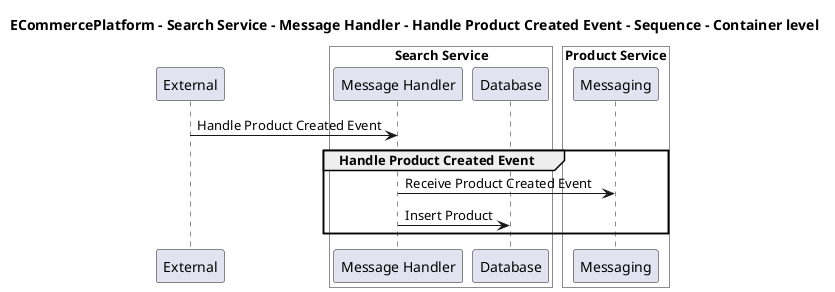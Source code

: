@startuml

title ECommercePlatform - Search Service - Message Handler - Handle Product Created Event - Sequence - Container level

participant "External" as C4InterFlow.SoftwareSystems.ExternalSystem

box "Search Service" #White
    participant "Message Handler" as ECommercePlatform.SoftwareSystems.SearchService.Containers.MessageHandler
    participant "Database" as ECommercePlatform.SoftwareSystems.SearchService.Containers.Database
end box


box "Product Service" #White
    participant "Messaging" as ECommercePlatform.SoftwareSystems.ProductService.Containers.Messaging
end box


C4InterFlow.SoftwareSystems.ExternalSystem -> ECommercePlatform.SoftwareSystems.SearchService.Containers.MessageHandler : Handle Product Created Event
group Handle Product Created Event
ECommercePlatform.SoftwareSystems.SearchService.Containers.MessageHandler -> ECommercePlatform.SoftwareSystems.ProductService.Containers.Messaging : Receive Product Created Event
ECommercePlatform.SoftwareSystems.SearchService.Containers.MessageHandler -> ECommercePlatform.SoftwareSystems.SearchService.Containers.Database : Insert Product
end


@enduml
